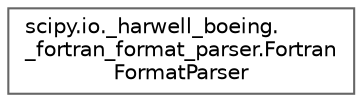 digraph "Graphical Class Hierarchy"
{
 // LATEX_PDF_SIZE
  bgcolor="transparent";
  edge [fontname=Helvetica,fontsize=10,labelfontname=Helvetica,labelfontsize=10];
  node [fontname=Helvetica,fontsize=10,shape=box,height=0.2,width=0.4];
  rankdir="LR";
  Node0 [id="Node000000",label="scipy.io._harwell_boeing.\l_fortran_format_parser.Fortran\lFormatParser",height=0.2,width=0.4,color="grey40", fillcolor="white", style="filled",URL="$d6/d05/classscipy_1_1io_1_1__harwell__boeing_1_1__fortran__format__parser_1_1FortranFormatParser.html",tooltip=" "];
}
